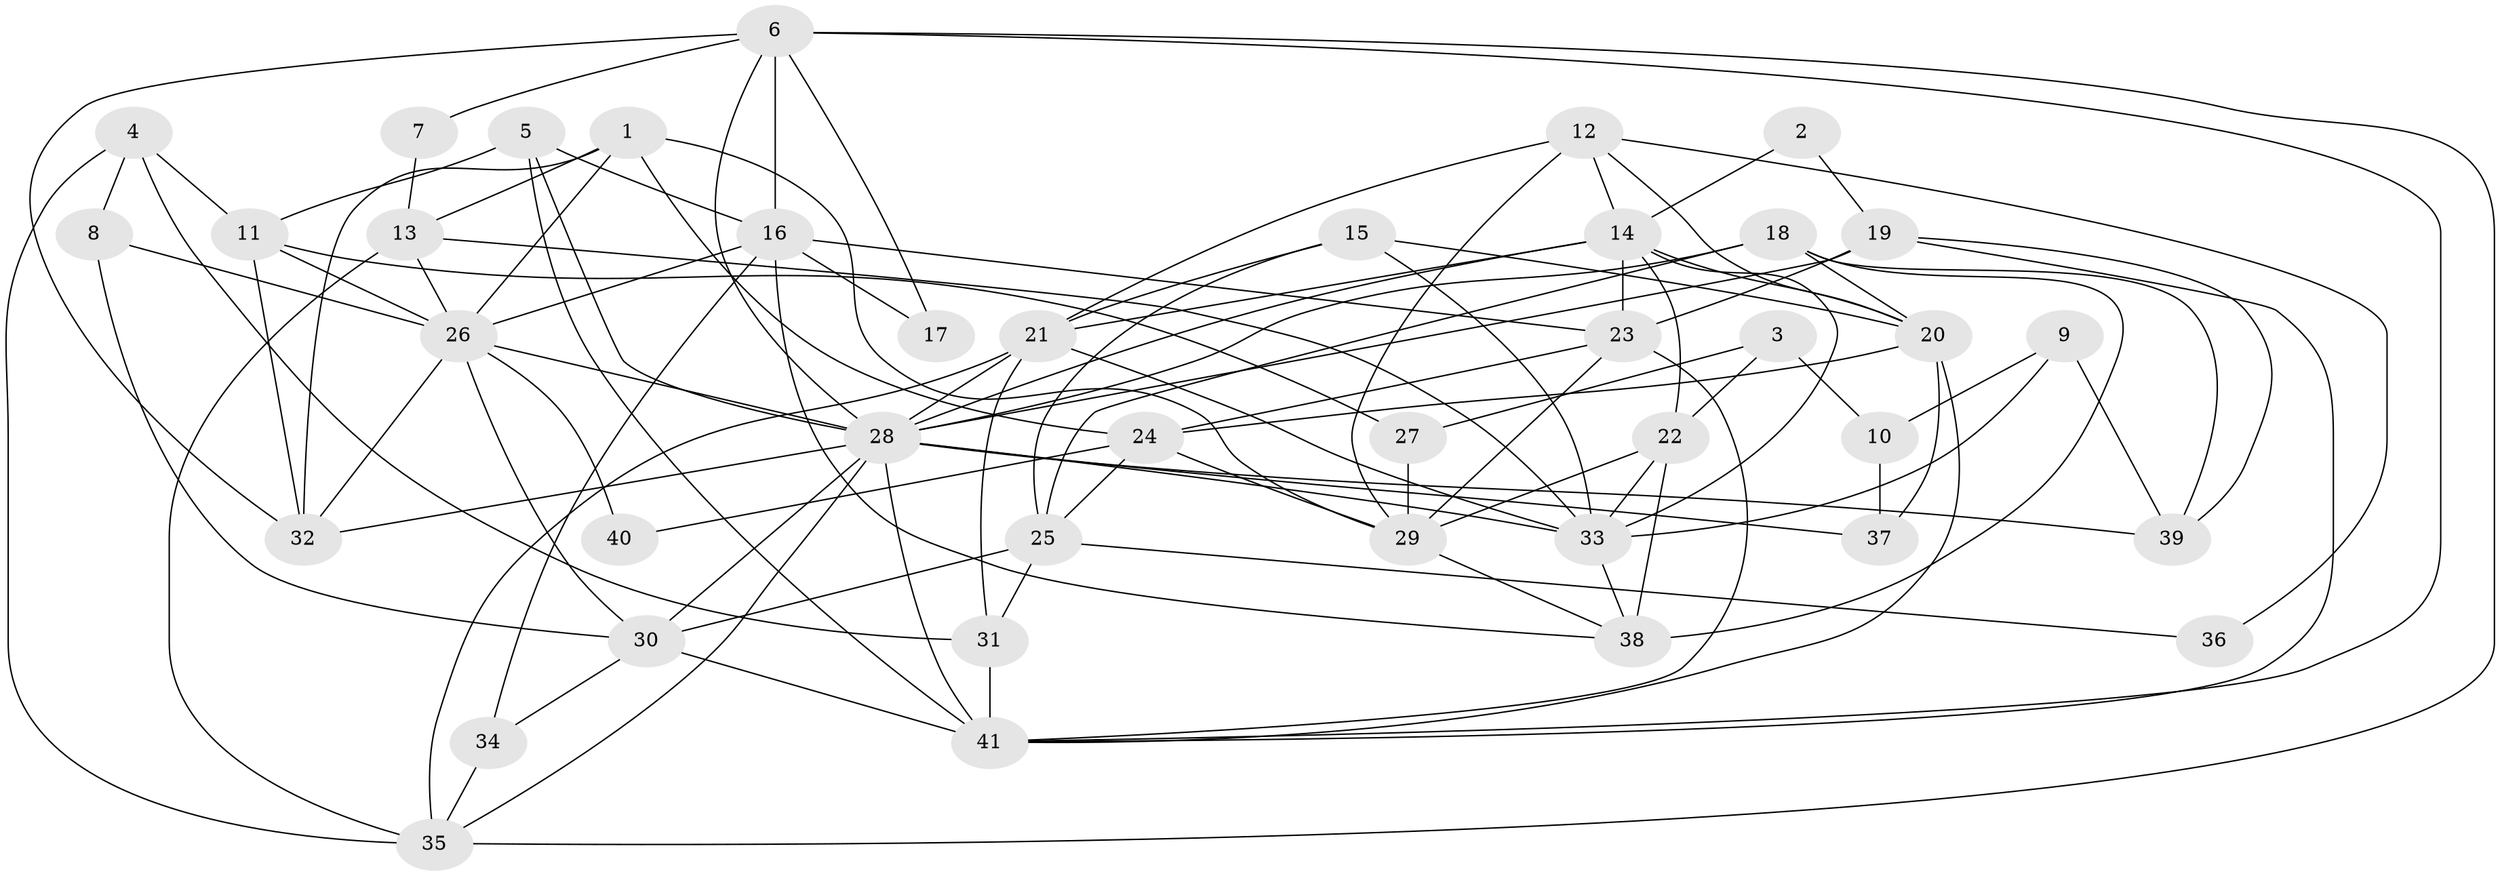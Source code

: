 // original degree distribution, {5: 0.14814814814814814, 6: 0.12345679012345678, 4: 0.2222222222222222, 2: 0.16049382716049382, 3: 0.2839506172839506, 8: 0.024691358024691357, 7: 0.037037037037037035}
// Generated by graph-tools (version 1.1) at 2025/02/03/09/25 03:02:00]
// undirected, 41 vertices, 104 edges
graph export_dot {
graph [start="1"]
  node [color=gray90,style=filled];
  1;
  2;
  3;
  4;
  5;
  6;
  7;
  8;
  9;
  10;
  11;
  12;
  13;
  14;
  15;
  16;
  17;
  18;
  19;
  20;
  21;
  22;
  23;
  24;
  25;
  26;
  27;
  28;
  29;
  30;
  31;
  32;
  33;
  34;
  35;
  36;
  37;
  38;
  39;
  40;
  41;
  1 -- 13 [weight=1.0];
  1 -- 24 [weight=2.0];
  1 -- 26 [weight=1.0];
  1 -- 29 [weight=1.0];
  1 -- 32 [weight=1.0];
  2 -- 14 [weight=1.0];
  2 -- 19 [weight=1.0];
  3 -- 10 [weight=1.0];
  3 -- 22 [weight=1.0];
  3 -- 27 [weight=1.0];
  4 -- 8 [weight=1.0];
  4 -- 11 [weight=1.0];
  4 -- 31 [weight=1.0];
  4 -- 35 [weight=1.0];
  5 -- 11 [weight=1.0];
  5 -- 16 [weight=1.0];
  5 -- 28 [weight=2.0];
  5 -- 41 [weight=1.0];
  6 -- 7 [weight=1.0];
  6 -- 16 [weight=1.0];
  6 -- 17 [weight=1.0];
  6 -- 28 [weight=1.0];
  6 -- 32 [weight=1.0];
  6 -- 35 [weight=1.0];
  6 -- 41 [weight=1.0];
  7 -- 13 [weight=1.0];
  8 -- 26 [weight=1.0];
  8 -- 30 [weight=1.0];
  9 -- 10 [weight=1.0];
  9 -- 33 [weight=1.0];
  9 -- 39 [weight=1.0];
  10 -- 37 [weight=2.0];
  11 -- 26 [weight=1.0];
  11 -- 27 [weight=1.0];
  11 -- 32 [weight=1.0];
  12 -- 14 [weight=1.0];
  12 -- 20 [weight=1.0];
  12 -- 21 [weight=2.0];
  12 -- 29 [weight=1.0];
  12 -- 36 [weight=1.0];
  13 -- 26 [weight=1.0];
  13 -- 33 [weight=1.0];
  13 -- 35 [weight=1.0];
  14 -- 20 [weight=1.0];
  14 -- 21 [weight=1.0];
  14 -- 22 [weight=1.0];
  14 -- 23 [weight=1.0];
  14 -- 28 [weight=1.0];
  14 -- 33 [weight=1.0];
  15 -- 20 [weight=1.0];
  15 -- 21 [weight=1.0];
  15 -- 25 [weight=1.0];
  15 -- 33 [weight=1.0];
  16 -- 17 [weight=1.0];
  16 -- 23 [weight=1.0];
  16 -- 26 [weight=1.0];
  16 -- 34 [weight=2.0];
  16 -- 38 [weight=1.0];
  18 -- 20 [weight=1.0];
  18 -- 25 [weight=1.0];
  18 -- 28 [weight=2.0];
  18 -- 38 [weight=2.0];
  18 -- 39 [weight=1.0];
  19 -- 23 [weight=1.0];
  19 -- 28 [weight=2.0];
  19 -- 39 [weight=1.0];
  19 -- 41 [weight=1.0];
  20 -- 24 [weight=1.0];
  20 -- 37 [weight=1.0];
  20 -- 41 [weight=1.0];
  21 -- 28 [weight=1.0];
  21 -- 31 [weight=2.0];
  21 -- 33 [weight=1.0];
  21 -- 35 [weight=1.0];
  22 -- 29 [weight=2.0];
  22 -- 33 [weight=2.0];
  22 -- 38 [weight=1.0];
  23 -- 24 [weight=1.0];
  23 -- 29 [weight=1.0];
  23 -- 41 [weight=1.0];
  24 -- 25 [weight=1.0];
  24 -- 29 [weight=1.0];
  24 -- 40 [weight=1.0];
  25 -- 30 [weight=1.0];
  25 -- 31 [weight=2.0];
  25 -- 36 [weight=1.0];
  26 -- 28 [weight=1.0];
  26 -- 30 [weight=1.0];
  26 -- 32 [weight=1.0];
  26 -- 40 [weight=1.0];
  27 -- 29 [weight=2.0];
  28 -- 30 [weight=1.0];
  28 -- 32 [weight=1.0];
  28 -- 33 [weight=1.0];
  28 -- 35 [weight=1.0];
  28 -- 37 [weight=1.0];
  28 -- 39 [weight=2.0];
  28 -- 41 [weight=2.0];
  29 -- 38 [weight=1.0];
  30 -- 34 [weight=1.0];
  30 -- 41 [weight=1.0];
  31 -- 41 [weight=1.0];
  33 -- 38 [weight=1.0];
  34 -- 35 [weight=1.0];
}
